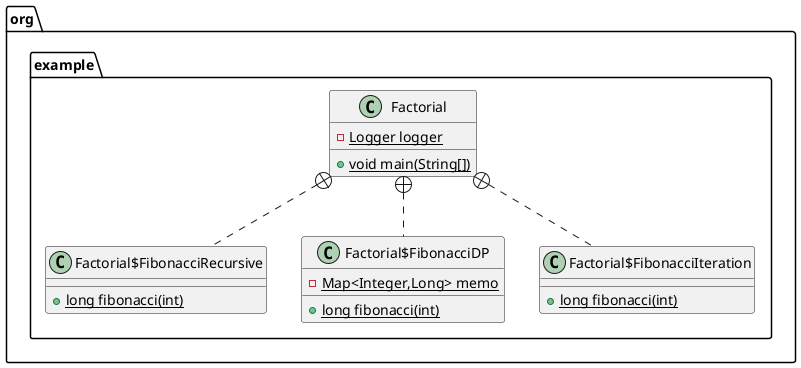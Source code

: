 @startuml
class org.example.Factorial {
- {static} Logger logger
+ {static} void main(String[])
}


class org.example.Factorial$FibonacciRecursive {
+ {static} long fibonacci(int)
}

class org.example.Factorial$FibonacciDP {
- {static} Map<Integer,Long> memo
+ {static} long fibonacci(int)
}


class org.example.Factorial$FibonacciIteration {
+ {static} long fibonacci(int)
}



org.example.Factorial +.. org.example.Factorial$FibonacciRecursive
org.example.Factorial +.. org.example.Factorial$FibonacciDP
org.example.Factorial +.. org.example.Factorial$FibonacciIteration
@enduml